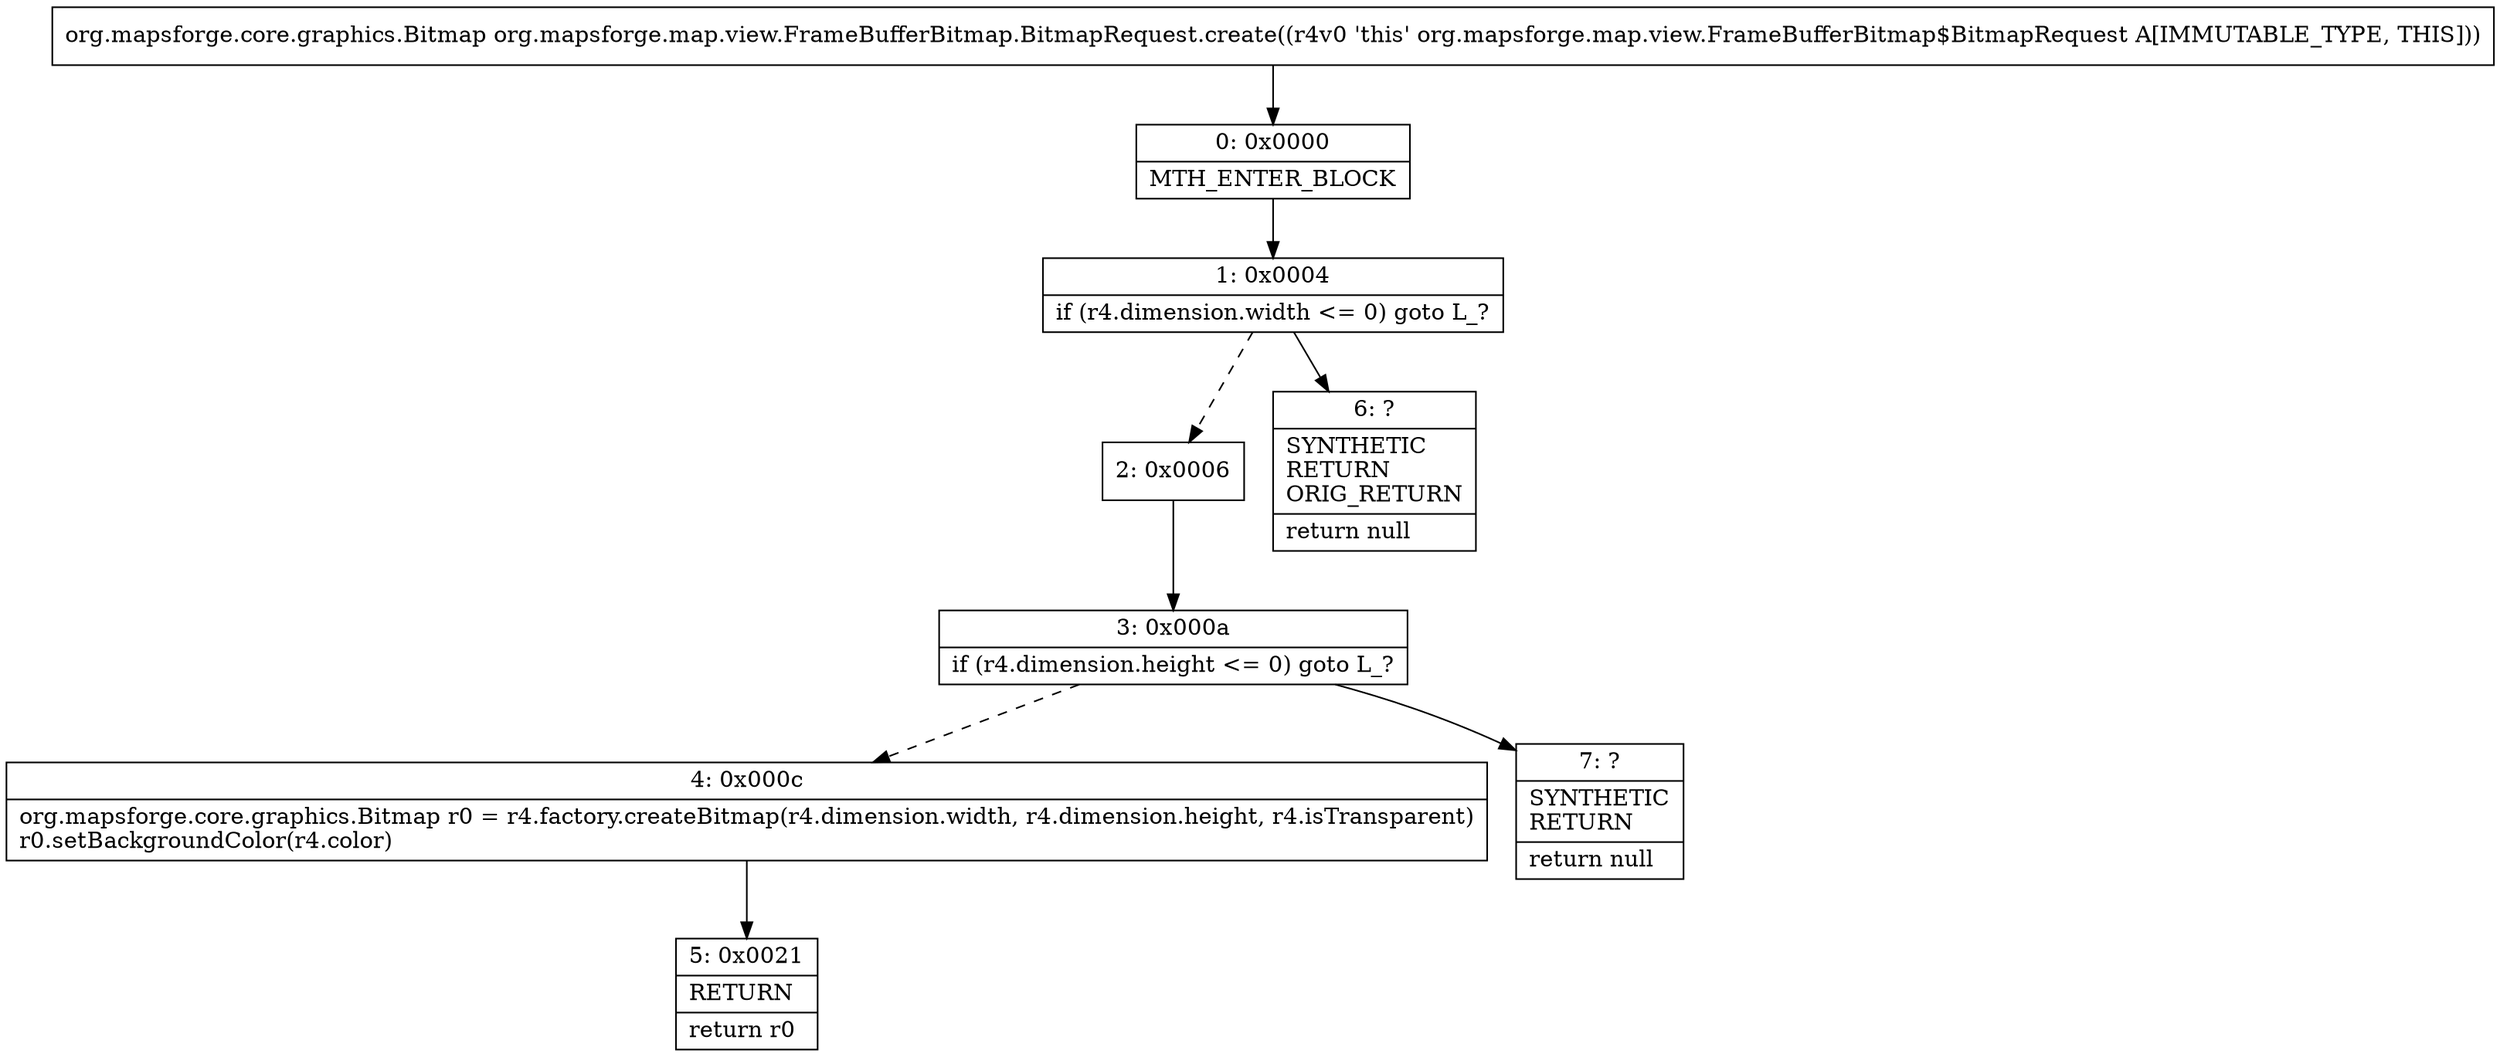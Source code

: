 digraph "CFG fororg.mapsforge.map.view.FrameBufferBitmap.BitmapRequest.create()Lorg\/mapsforge\/core\/graphics\/Bitmap;" {
Node_0 [shape=record,label="{0\:\ 0x0000|MTH_ENTER_BLOCK\l}"];
Node_1 [shape=record,label="{1\:\ 0x0004|if (r4.dimension.width \<= 0) goto L_?\l}"];
Node_2 [shape=record,label="{2\:\ 0x0006}"];
Node_3 [shape=record,label="{3\:\ 0x000a|if (r4.dimension.height \<= 0) goto L_?\l}"];
Node_4 [shape=record,label="{4\:\ 0x000c|org.mapsforge.core.graphics.Bitmap r0 = r4.factory.createBitmap(r4.dimension.width, r4.dimension.height, r4.isTransparent)\lr0.setBackgroundColor(r4.color)\l}"];
Node_5 [shape=record,label="{5\:\ 0x0021|RETURN\l|return r0\l}"];
Node_6 [shape=record,label="{6\:\ ?|SYNTHETIC\lRETURN\lORIG_RETURN\l|return null\l}"];
Node_7 [shape=record,label="{7\:\ ?|SYNTHETIC\lRETURN\l|return null\l}"];
MethodNode[shape=record,label="{org.mapsforge.core.graphics.Bitmap org.mapsforge.map.view.FrameBufferBitmap.BitmapRequest.create((r4v0 'this' org.mapsforge.map.view.FrameBufferBitmap$BitmapRequest A[IMMUTABLE_TYPE, THIS])) }"];
MethodNode -> Node_0;
Node_0 -> Node_1;
Node_1 -> Node_2[style=dashed];
Node_1 -> Node_6;
Node_2 -> Node_3;
Node_3 -> Node_4[style=dashed];
Node_3 -> Node_7;
Node_4 -> Node_5;
}

